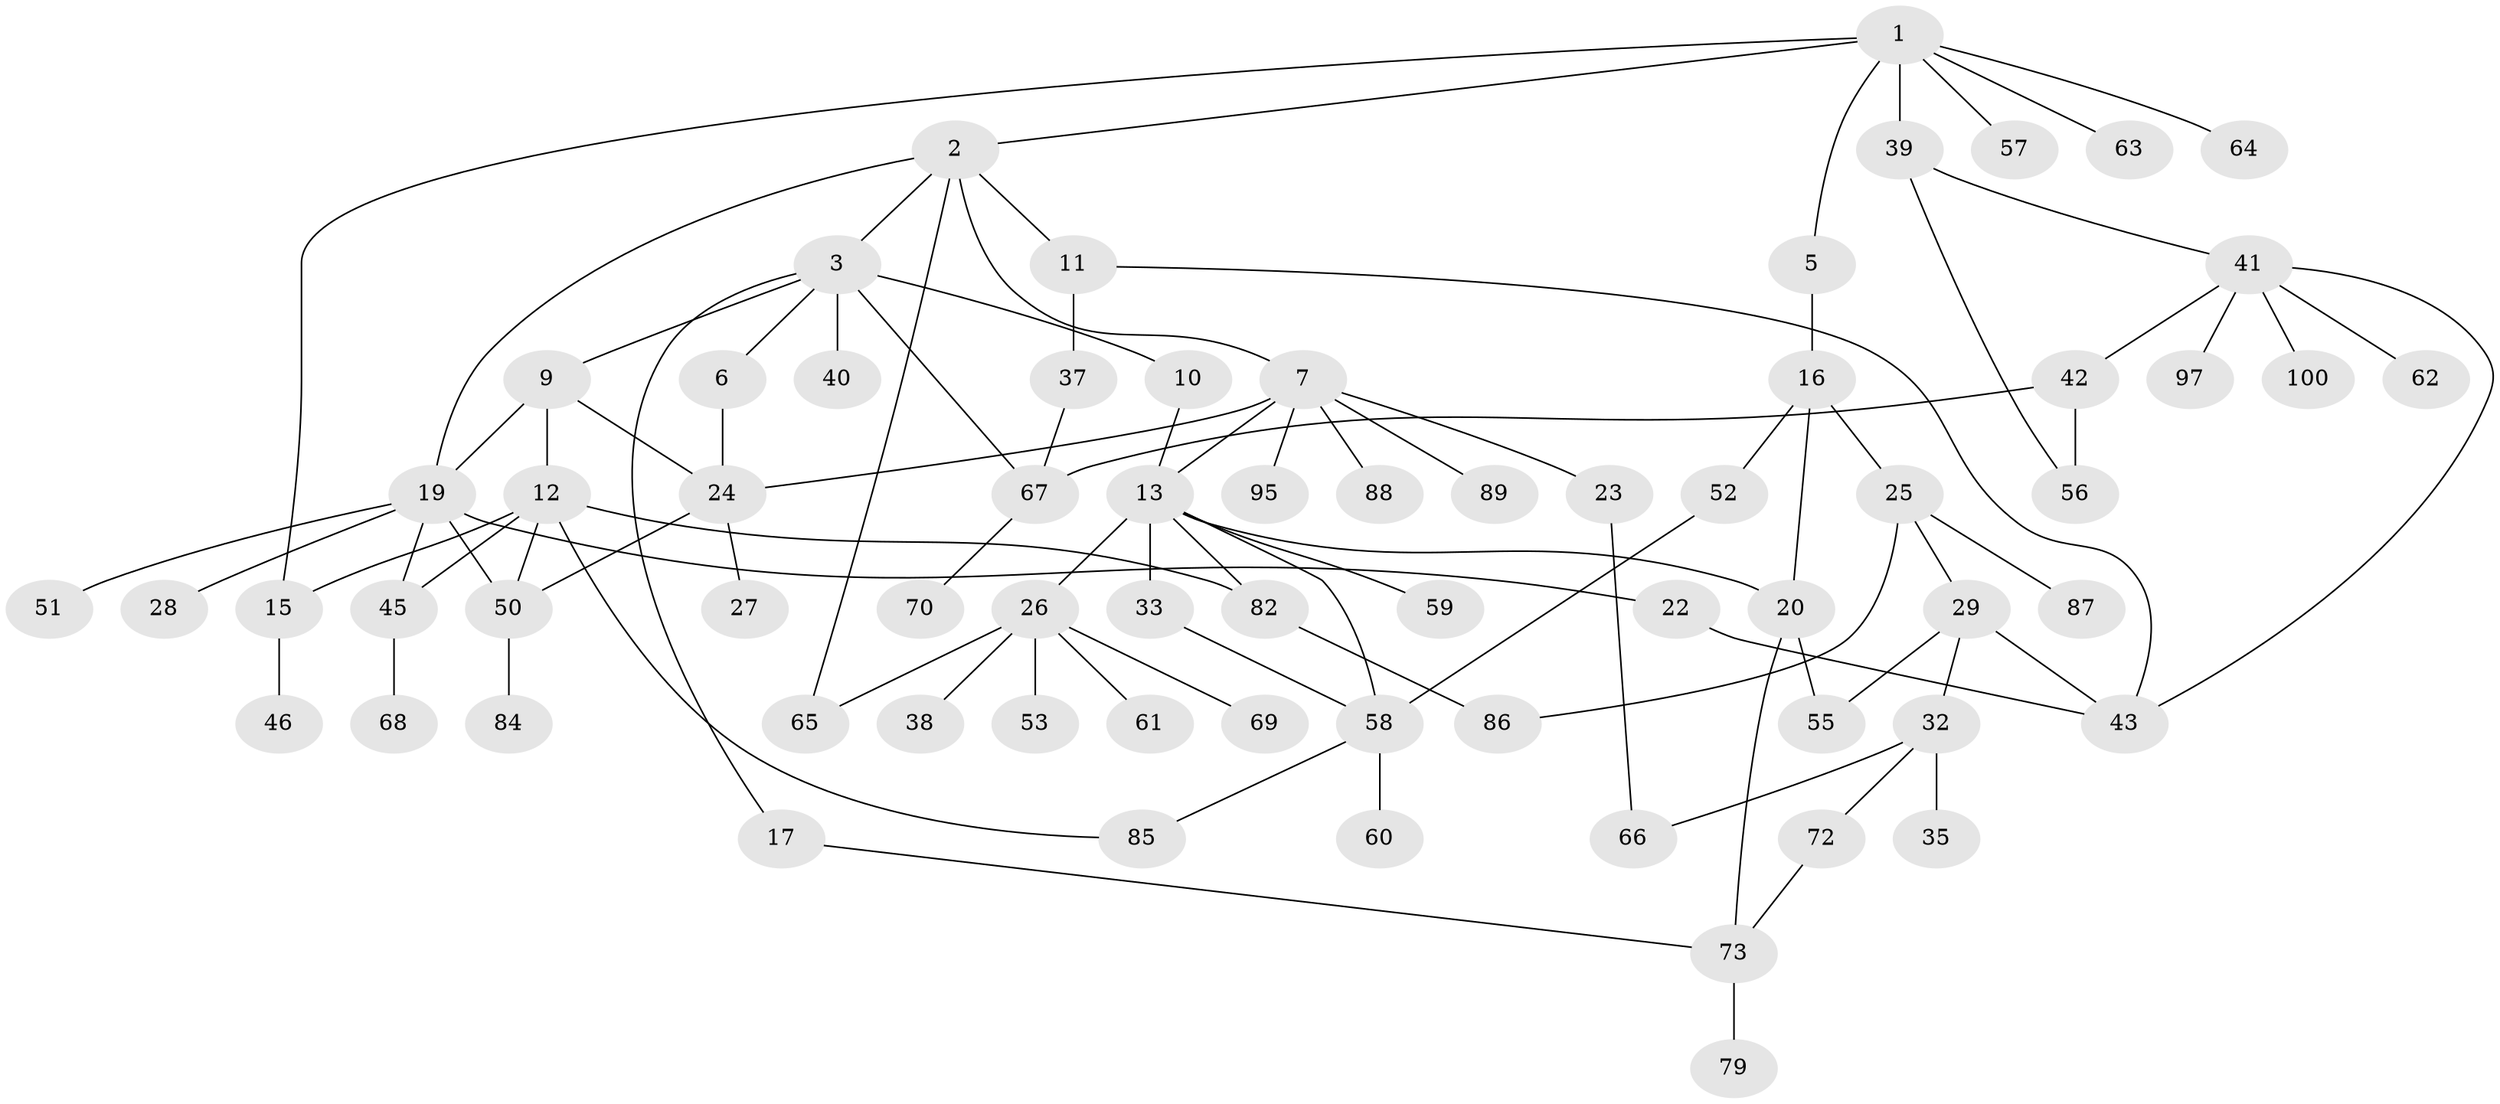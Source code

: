 // original degree distribution, {4: 0.17, 5: 0.06, 3: 0.16, 2: 0.27, 1: 0.31, 7: 0.01, 6: 0.02}
// Generated by graph-tools (version 1.1) at 2025/11/02/21/25 10:11:06]
// undirected, 69 vertices, 93 edges
graph export_dot {
graph [start="1"]
  node [color=gray90,style=filled];
  1 [super="+4"];
  2 [super="+80"];
  3 [super="+8"];
  5 [super="+14"];
  6;
  7 [super="+21"];
  9;
  10 [super="+31"];
  11;
  12 [super="+74"];
  13 [super="+18"];
  15;
  16 [super="+98"];
  17;
  19 [super="+99"];
  20 [super="+75"];
  22 [super="+83"];
  23 [super="+34"];
  24 [super="+78"];
  25 [super="+30"];
  26 [super="+44"];
  27;
  28;
  29;
  32 [super="+36"];
  33 [super="+93"];
  35;
  37;
  38 [super="+47"];
  39;
  40;
  41 [super="+49"];
  42;
  43 [super="+54"];
  45;
  46 [super="+48"];
  50 [super="+90"];
  51 [super="+94"];
  52;
  53;
  55 [super="+71"];
  56 [super="+92"];
  57;
  58 [super="+76"];
  59;
  60 [super="+81"];
  61;
  62;
  63;
  64;
  65;
  66;
  67 [super="+96"];
  68;
  69 [super="+91"];
  70;
  72;
  73 [super="+77"];
  79;
  82;
  84;
  85;
  86;
  87;
  88;
  89;
  95;
  97;
  100;
  1 -- 2;
  1 -- 15;
  1 -- 64;
  1 -- 5;
  1 -- 39;
  1 -- 57;
  1 -- 63;
  2 -- 3;
  2 -- 7;
  2 -- 11;
  2 -- 65;
  2 -- 19;
  3 -- 6;
  3 -- 17;
  3 -- 40;
  3 -- 67;
  3 -- 9;
  3 -- 10;
  5 -- 16;
  6 -- 24;
  7 -- 23;
  7 -- 88;
  7 -- 95;
  7 -- 24;
  7 -- 89;
  7 -- 13;
  9 -- 12;
  9 -- 19;
  9 -- 24;
  10 -- 13;
  11 -- 37;
  11 -- 43;
  12 -- 45;
  12 -- 85;
  12 -- 50;
  12 -- 82;
  12 -- 15;
  13 -- 26;
  13 -- 33;
  13 -- 82;
  13 -- 20;
  13 -- 58;
  13 -- 59;
  15 -- 46;
  16 -- 20;
  16 -- 25;
  16 -- 52;
  17 -- 73;
  19 -- 22;
  19 -- 28;
  19 -- 50;
  19 -- 51;
  19 -- 45;
  20 -- 73;
  20 -- 55;
  22 -- 43;
  23 -- 66;
  24 -- 27;
  24 -- 50;
  25 -- 29;
  25 -- 86;
  25 -- 87;
  26 -- 38;
  26 -- 65;
  26 -- 53 [weight=2];
  26 -- 69;
  26 -- 61;
  29 -- 32;
  29 -- 55;
  29 -- 43;
  32 -- 35;
  32 -- 66;
  32 -- 72;
  33 -- 58;
  37 -- 67;
  39 -- 41;
  39 -- 56;
  41 -- 42;
  41 -- 97;
  41 -- 62;
  41 -- 100;
  41 -- 43;
  42 -- 56;
  42 -- 67;
  45 -- 68;
  50 -- 84;
  52 -- 58;
  58 -- 60;
  58 -- 85;
  67 -- 70;
  72 -- 73;
  73 -- 79;
  82 -- 86;
}
